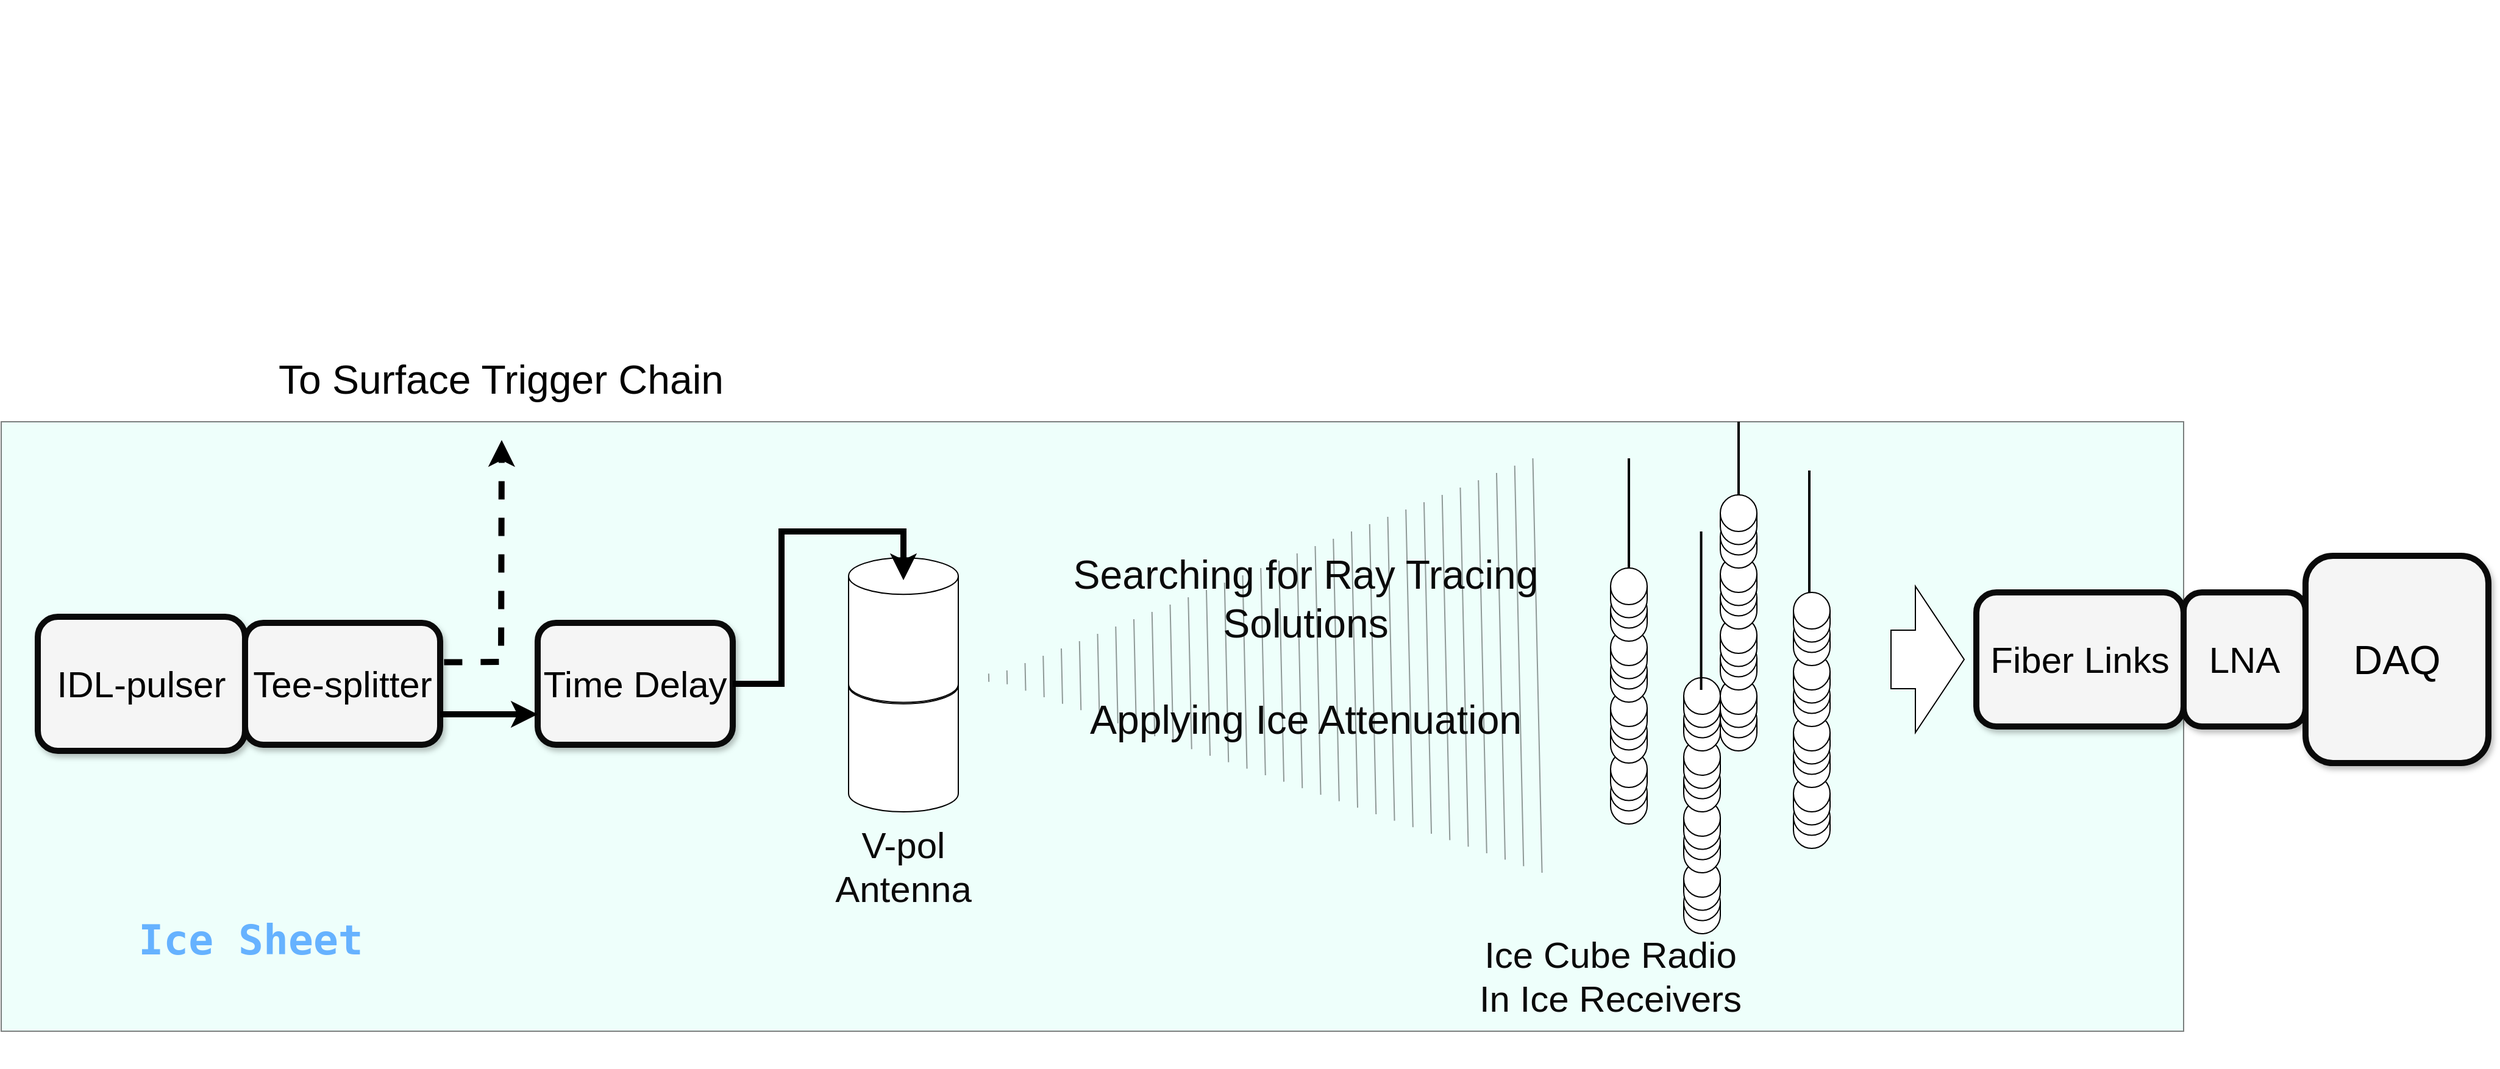 <mxfile version="21.3.8" type="github">
  <diagram name="Page-1" id="90a13364-a465-7bf4-72fc-28e22215d7a0">
    <mxGraphModel dx="2931" dy="2057" grid="1" gridSize="10" guides="1" tooltips="1" connect="1" arrows="1" fold="1" page="1" pageScale="1.5" pageWidth="1169" pageHeight="826" background="none" math="0" shadow="0">
      <root>
        <mxCell id="0" style=";html=1;" />
        <mxCell id="1" style=";html=1;" parent="0" />
        <mxCell id="O2bcDgxOR7J80k1aE8_S-146" value="" style="group" vertex="1" connectable="0" parent="1">
          <mxGeometry x="60" y="10" width="2040" height="876" as="geometry" />
        </mxCell>
        <mxCell id="r9dUmVedtfp5cOGke26F-2" value="" style="rounded=0;whiteSpace=wrap;html=1;fillColor=#DEFFF7;opacity=50;movable=1;resizable=1;rotatable=1;deletable=1;editable=1;locked=0;connectable=1;" parent="O2bcDgxOR7J80k1aE8_S-146" vertex="1">
          <mxGeometry y="346" width="1790" height="500" as="geometry" />
        </mxCell>
        <mxCell id="YzKj1ZApkS9-Ht2kz3JE-27" style="edgeStyle=orthogonalEdgeStyle;rounded=0;orthogonalLoop=1;jettySize=auto;html=1;exitX=0.5;exitY=1;exitDx=0;exitDy=0;exitPerimeter=0;" parent="O2bcDgxOR7J80k1aE8_S-146" edge="1">
          <mxGeometry relative="1" as="geometry">
            <mxPoint x="265" y="406" as="sourcePoint" />
            <mxPoint x="265" y="406" as="targetPoint" />
          </mxGeometry>
        </mxCell>
        <mxCell id="YzKj1ZApkS9-Ht2kz3JE-81" value="" style="group" parent="O2bcDgxOR7J80k1aE8_S-146" vertex="1" connectable="0">
          <mxGeometry x="150" width="180" height="392" as="geometry" />
        </mxCell>
        <mxCell id="r9dUmVedtfp5cOGke26F-4" value="&lt;pre&gt;&lt;font style=&quot;font-size: 34px;&quot;&gt;&lt;b&gt;Ice Sheet &lt;/b&gt;&lt;/font&gt;&lt;/pre&gt;" style="text;strokeColor=none;align=center;fillColor=none;html=1;verticalAlign=middle;whiteSpace=wrap;rounded=0;fontColor=#66B2FF;" parent="O2bcDgxOR7J80k1aE8_S-146" vertex="1">
          <mxGeometry x="120" y="726" width="190" height="90" as="geometry" />
        </mxCell>
        <mxCell id="O2bcDgxOR7J80k1aE8_S-128" value="" style="group" vertex="1" connectable="0" parent="O2bcDgxOR7J80k1aE8_S-146">
          <mxGeometry x="1320" y="406" width="180" height="410" as="geometry" />
        </mxCell>
        <mxCell id="O2bcDgxOR7J80k1aE8_S-75" value="" style="group" vertex="1" connectable="0" parent="O2bcDgxOR7J80k1aE8_S-128">
          <mxGeometry x="60" y="150" width="30" height="210" as="geometry" />
        </mxCell>
        <mxCell id="O2bcDgxOR7J80k1aE8_S-76" value="" style="group" vertex="1" connectable="0" parent="O2bcDgxOR7J80k1aE8_S-75">
          <mxGeometry y="150" width="30" height="60" as="geometry" />
        </mxCell>
        <mxCell id="O2bcDgxOR7J80k1aE8_S-77" value="" style="shape=cylinder3;whiteSpace=wrap;html=1;boundedLbl=1;backgroundOutline=1;size=15;container=1;" vertex="1" parent="O2bcDgxOR7J80k1aE8_S-76">
          <mxGeometry y="19.243" width="30" height="40.757" as="geometry" />
        </mxCell>
        <mxCell id="O2bcDgxOR7J80k1aE8_S-78" value="" style="shape=cylinder3;whiteSpace=wrap;html=1;boundedLbl=1;backgroundOutline=1;size=15;" vertex="1" parent="O2bcDgxOR7J80k1aE8_S-76">
          <mxGeometry width="30" height="40.757" as="geometry" />
        </mxCell>
        <mxCell id="O2bcDgxOR7J80k1aE8_S-79" value="" style="group" vertex="1" connectable="0" parent="O2bcDgxOR7J80k1aE8_S-75">
          <mxGeometry y="100" width="30" height="60" as="geometry" />
        </mxCell>
        <mxCell id="O2bcDgxOR7J80k1aE8_S-80" value="" style="shape=cylinder3;whiteSpace=wrap;html=1;boundedLbl=1;backgroundOutline=1;size=15;container=1;" vertex="1" parent="O2bcDgxOR7J80k1aE8_S-79">
          <mxGeometry y="19.243" width="30" height="40.757" as="geometry" />
        </mxCell>
        <mxCell id="O2bcDgxOR7J80k1aE8_S-81" value="" style="shape=cylinder3;whiteSpace=wrap;html=1;boundedLbl=1;backgroundOutline=1;size=15;" vertex="1" parent="O2bcDgxOR7J80k1aE8_S-79">
          <mxGeometry width="30" height="40.757" as="geometry" />
        </mxCell>
        <mxCell id="O2bcDgxOR7J80k1aE8_S-82" value="" style="group" vertex="1" connectable="0" parent="O2bcDgxOR7J80k1aE8_S-75">
          <mxGeometry y="50" width="30" height="60" as="geometry" />
        </mxCell>
        <mxCell id="O2bcDgxOR7J80k1aE8_S-83" value="" style="shape=cylinder3;whiteSpace=wrap;html=1;boundedLbl=1;backgroundOutline=1;size=15;container=1;" vertex="1" parent="O2bcDgxOR7J80k1aE8_S-82">
          <mxGeometry y="19.243" width="30" height="40.757" as="geometry" />
        </mxCell>
        <mxCell id="O2bcDgxOR7J80k1aE8_S-84" value="" style="shape=cylinder3;whiteSpace=wrap;html=1;boundedLbl=1;backgroundOutline=1;size=15;" vertex="1" parent="O2bcDgxOR7J80k1aE8_S-82">
          <mxGeometry width="30" height="40.757" as="geometry" />
        </mxCell>
        <mxCell id="O2bcDgxOR7J80k1aE8_S-85" value="" style="group" vertex="1" connectable="0" parent="O2bcDgxOR7J80k1aE8_S-75">
          <mxGeometry width="30" height="60" as="geometry" />
        </mxCell>
        <mxCell id="O2bcDgxOR7J80k1aE8_S-86" value="" style="shape=cylinder3;whiteSpace=wrap;html=1;boundedLbl=1;backgroundOutline=1;size=15;container=1;" vertex="1" parent="O2bcDgxOR7J80k1aE8_S-85">
          <mxGeometry y="19.243" width="30" height="40.757" as="geometry" />
        </mxCell>
        <mxCell id="O2bcDgxOR7J80k1aE8_S-87" value="" style="shape=cylinder3;whiteSpace=wrap;html=1;boundedLbl=1;backgroundOutline=1;size=15;" vertex="1" parent="O2bcDgxOR7J80k1aE8_S-85">
          <mxGeometry width="30" height="40.757" as="geometry" />
        </mxCell>
        <mxCell id="O2bcDgxOR7J80k1aE8_S-134" value="" style="group;strokeColor=none;opacity=60;" vertex="1" connectable="0" parent="O2bcDgxOR7J80k1aE8_S-128">
          <mxGeometry width="180" height="290" as="geometry" />
        </mxCell>
        <mxCell id="O2bcDgxOR7J80k1aE8_S-21" value="" style="group" vertex="1" connectable="0" parent="O2bcDgxOR7J80k1aE8_S-134">
          <mxGeometry y="60" width="30" height="210" as="geometry" />
        </mxCell>
        <mxCell id="O2bcDgxOR7J80k1aE8_S-22" value="" style="group" vertex="1" connectable="0" parent="O2bcDgxOR7J80k1aE8_S-21">
          <mxGeometry y="150" width="30" height="60" as="geometry" />
        </mxCell>
        <mxCell id="O2bcDgxOR7J80k1aE8_S-23" value="" style="shape=cylinder3;whiteSpace=wrap;html=1;boundedLbl=1;backgroundOutline=1;size=15;container=1;" vertex="1" parent="O2bcDgxOR7J80k1aE8_S-22">
          <mxGeometry y="19.243" width="30" height="40.757" as="geometry" />
        </mxCell>
        <mxCell id="O2bcDgxOR7J80k1aE8_S-24" value="" style="shape=cylinder3;whiteSpace=wrap;html=1;boundedLbl=1;backgroundOutline=1;size=15;" vertex="1" parent="O2bcDgxOR7J80k1aE8_S-22">
          <mxGeometry width="30" height="40.757" as="geometry" />
        </mxCell>
        <mxCell id="O2bcDgxOR7J80k1aE8_S-25" value="" style="group" vertex="1" connectable="0" parent="O2bcDgxOR7J80k1aE8_S-21">
          <mxGeometry y="100" width="30" height="60" as="geometry" />
        </mxCell>
        <mxCell id="O2bcDgxOR7J80k1aE8_S-26" value="" style="shape=cylinder3;whiteSpace=wrap;html=1;boundedLbl=1;backgroundOutline=1;size=15;container=1;" vertex="1" parent="O2bcDgxOR7J80k1aE8_S-25">
          <mxGeometry y="19.243" width="30" height="40.757" as="geometry" />
        </mxCell>
        <mxCell id="O2bcDgxOR7J80k1aE8_S-27" value="" style="shape=cylinder3;whiteSpace=wrap;html=1;boundedLbl=1;backgroundOutline=1;size=15;" vertex="1" parent="O2bcDgxOR7J80k1aE8_S-25">
          <mxGeometry width="30" height="40.757" as="geometry" />
        </mxCell>
        <mxCell id="O2bcDgxOR7J80k1aE8_S-28" value="" style="group" vertex="1" connectable="0" parent="O2bcDgxOR7J80k1aE8_S-21">
          <mxGeometry y="50" width="30" height="60" as="geometry" />
        </mxCell>
        <mxCell id="O2bcDgxOR7J80k1aE8_S-29" value="" style="shape=cylinder3;whiteSpace=wrap;html=1;boundedLbl=1;backgroundOutline=1;size=15;container=1;" vertex="1" parent="O2bcDgxOR7J80k1aE8_S-28">
          <mxGeometry y="19.243" width="30" height="40.757" as="geometry" />
        </mxCell>
        <mxCell id="O2bcDgxOR7J80k1aE8_S-30" value="" style="shape=cylinder3;whiteSpace=wrap;html=1;boundedLbl=1;backgroundOutline=1;size=15;" vertex="1" parent="O2bcDgxOR7J80k1aE8_S-28">
          <mxGeometry width="30" height="40.757" as="geometry" />
        </mxCell>
        <mxCell id="O2bcDgxOR7J80k1aE8_S-31" value="" style="group" vertex="1" connectable="0" parent="O2bcDgxOR7J80k1aE8_S-21">
          <mxGeometry width="30" height="60" as="geometry" />
        </mxCell>
        <mxCell id="O2bcDgxOR7J80k1aE8_S-32" value="" style="shape=cylinder3;whiteSpace=wrap;html=1;boundedLbl=1;backgroundOutline=1;size=15;container=1;" vertex="1" parent="O2bcDgxOR7J80k1aE8_S-31">
          <mxGeometry y="19.243" width="30" height="40.757" as="geometry" />
        </mxCell>
        <mxCell id="O2bcDgxOR7J80k1aE8_S-33" value="" style="shape=cylinder3;whiteSpace=wrap;html=1;boundedLbl=1;backgroundOutline=1;size=15;" vertex="1" parent="O2bcDgxOR7J80k1aE8_S-31">
          <mxGeometry width="30" height="40.757" as="geometry" />
        </mxCell>
        <mxCell id="O2bcDgxOR7J80k1aE8_S-102" value="" style="group" vertex="1" connectable="0" parent="O2bcDgxOR7J80k1aE8_S-134">
          <mxGeometry x="90" width="30" height="210" as="geometry" />
        </mxCell>
        <mxCell id="O2bcDgxOR7J80k1aE8_S-103" value="" style="group" vertex="1" connectable="0" parent="O2bcDgxOR7J80k1aE8_S-102">
          <mxGeometry y="150" width="30" height="60" as="geometry" />
        </mxCell>
        <mxCell id="O2bcDgxOR7J80k1aE8_S-104" value="" style="shape=cylinder3;whiteSpace=wrap;html=1;boundedLbl=1;backgroundOutline=1;size=15;container=1;" vertex="1" parent="O2bcDgxOR7J80k1aE8_S-103">
          <mxGeometry y="19.243" width="30" height="40.757" as="geometry" />
        </mxCell>
        <mxCell id="O2bcDgxOR7J80k1aE8_S-105" value="" style="shape=cylinder3;whiteSpace=wrap;html=1;boundedLbl=1;backgroundOutline=1;size=15;" vertex="1" parent="O2bcDgxOR7J80k1aE8_S-103">
          <mxGeometry width="30" height="40.757" as="geometry" />
        </mxCell>
        <mxCell id="O2bcDgxOR7J80k1aE8_S-106" value="" style="group" vertex="1" connectable="0" parent="O2bcDgxOR7J80k1aE8_S-102">
          <mxGeometry y="100" width="30" height="60" as="geometry" />
        </mxCell>
        <mxCell id="O2bcDgxOR7J80k1aE8_S-107" value="" style="shape=cylinder3;whiteSpace=wrap;html=1;boundedLbl=1;backgroundOutline=1;size=15;container=1;" vertex="1" parent="O2bcDgxOR7J80k1aE8_S-106">
          <mxGeometry y="19.243" width="30" height="40.757" as="geometry" />
        </mxCell>
        <mxCell id="O2bcDgxOR7J80k1aE8_S-108" value="" style="shape=cylinder3;whiteSpace=wrap;html=1;boundedLbl=1;backgroundOutline=1;size=15;" vertex="1" parent="O2bcDgxOR7J80k1aE8_S-106">
          <mxGeometry width="30" height="40.757" as="geometry" />
        </mxCell>
        <mxCell id="O2bcDgxOR7J80k1aE8_S-109" value="" style="group" vertex="1" connectable="0" parent="O2bcDgxOR7J80k1aE8_S-102">
          <mxGeometry y="50" width="30" height="60" as="geometry" />
        </mxCell>
        <mxCell id="O2bcDgxOR7J80k1aE8_S-110" value="" style="shape=cylinder3;whiteSpace=wrap;html=1;boundedLbl=1;backgroundOutline=1;size=15;container=1;" vertex="1" parent="O2bcDgxOR7J80k1aE8_S-109">
          <mxGeometry y="19.243" width="30" height="40.757" as="geometry" />
        </mxCell>
        <mxCell id="O2bcDgxOR7J80k1aE8_S-111" value="" style="shape=cylinder3;whiteSpace=wrap;html=1;boundedLbl=1;backgroundOutline=1;size=15;" vertex="1" parent="O2bcDgxOR7J80k1aE8_S-109">
          <mxGeometry width="30" height="40.757" as="geometry" />
        </mxCell>
        <mxCell id="O2bcDgxOR7J80k1aE8_S-112" value="" style="group" vertex="1" connectable="0" parent="O2bcDgxOR7J80k1aE8_S-102">
          <mxGeometry width="30" height="60" as="geometry" />
        </mxCell>
        <mxCell id="O2bcDgxOR7J80k1aE8_S-113" value="" style="shape=cylinder3;whiteSpace=wrap;html=1;boundedLbl=1;backgroundOutline=1;size=15;container=1;" vertex="1" parent="O2bcDgxOR7J80k1aE8_S-112">
          <mxGeometry y="19.243" width="30" height="40.757" as="geometry" />
        </mxCell>
        <mxCell id="O2bcDgxOR7J80k1aE8_S-114" value="" style="shape=cylinder3;whiteSpace=wrap;html=1;boundedLbl=1;backgroundOutline=1;size=15;" vertex="1" parent="O2bcDgxOR7J80k1aE8_S-112">
          <mxGeometry width="30" height="40.757" as="geometry" />
        </mxCell>
        <mxCell id="O2bcDgxOR7J80k1aE8_S-115" value="" style="group" vertex="1" connectable="0" parent="O2bcDgxOR7J80k1aE8_S-134">
          <mxGeometry x="150" y="80" width="30" height="210" as="geometry" />
        </mxCell>
        <mxCell id="O2bcDgxOR7J80k1aE8_S-116" value="" style="group" vertex="1" connectable="0" parent="O2bcDgxOR7J80k1aE8_S-115">
          <mxGeometry y="150" width="30" height="60" as="geometry" />
        </mxCell>
        <mxCell id="O2bcDgxOR7J80k1aE8_S-117" value="" style="shape=cylinder3;whiteSpace=wrap;html=1;boundedLbl=1;backgroundOutline=1;size=15;container=1;" vertex="1" parent="O2bcDgxOR7J80k1aE8_S-116">
          <mxGeometry y="19.243" width="30" height="40.757" as="geometry" />
        </mxCell>
        <mxCell id="O2bcDgxOR7J80k1aE8_S-118" value="" style="shape=cylinder3;whiteSpace=wrap;html=1;boundedLbl=1;backgroundOutline=1;size=15;" vertex="1" parent="O2bcDgxOR7J80k1aE8_S-116">
          <mxGeometry width="30" height="40.757" as="geometry" />
        </mxCell>
        <mxCell id="O2bcDgxOR7J80k1aE8_S-119" value="" style="group" vertex="1" connectable="0" parent="O2bcDgxOR7J80k1aE8_S-115">
          <mxGeometry y="100" width="30" height="60" as="geometry" />
        </mxCell>
        <mxCell id="O2bcDgxOR7J80k1aE8_S-120" value="" style="shape=cylinder3;whiteSpace=wrap;html=1;boundedLbl=1;backgroundOutline=1;size=15;container=1;" vertex="1" parent="O2bcDgxOR7J80k1aE8_S-119">
          <mxGeometry y="19.243" width="30" height="40.757" as="geometry" />
        </mxCell>
        <mxCell id="O2bcDgxOR7J80k1aE8_S-121" value="" style="shape=cylinder3;whiteSpace=wrap;html=1;boundedLbl=1;backgroundOutline=1;size=15;" vertex="1" parent="O2bcDgxOR7J80k1aE8_S-119">
          <mxGeometry width="30" height="40.757" as="geometry" />
        </mxCell>
        <mxCell id="O2bcDgxOR7J80k1aE8_S-122" value="" style="group" vertex="1" connectable="0" parent="O2bcDgxOR7J80k1aE8_S-115">
          <mxGeometry y="50" width="30" height="60" as="geometry" />
        </mxCell>
        <mxCell id="O2bcDgxOR7J80k1aE8_S-123" value="" style="shape=cylinder3;whiteSpace=wrap;html=1;boundedLbl=1;backgroundOutline=1;size=15;container=1;" vertex="1" parent="O2bcDgxOR7J80k1aE8_S-122">
          <mxGeometry y="19.243" width="30" height="40.757" as="geometry" />
        </mxCell>
        <mxCell id="O2bcDgxOR7J80k1aE8_S-124" value="" style="shape=cylinder3;whiteSpace=wrap;html=1;boundedLbl=1;backgroundOutline=1;size=15;" vertex="1" parent="O2bcDgxOR7J80k1aE8_S-122">
          <mxGeometry width="30" height="40.757" as="geometry" />
        </mxCell>
        <mxCell id="O2bcDgxOR7J80k1aE8_S-125" value="" style="group" vertex="1" connectable="0" parent="O2bcDgxOR7J80k1aE8_S-115">
          <mxGeometry width="30" height="60" as="geometry" />
        </mxCell>
        <mxCell id="O2bcDgxOR7J80k1aE8_S-126" value="" style="shape=cylinder3;whiteSpace=wrap;html=1;boundedLbl=1;backgroundOutline=1;size=15;container=1;" vertex="1" parent="O2bcDgxOR7J80k1aE8_S-125">
          <mxGeometry y="19.243" width="30" height="40.757" as="geometry" />
        </mxCell>
        <mxCell id="O2bcDgxOR7J80k1aE8_S-127" value="" style="shape=cylinder3;whiteSpace=wrap;html=1;boundedLbl=1;backgroundOutline=1;size=15;" vertex="1" parent="O2bcDgxOR7J80k1aE8_S-125">
          <mxGeometry width="30" height="40.757" as="geometry" />
        </mxCell>
        <mxCell id="O2bcDgxOR7J80k1aE8_S-132" value="" style="endArrow=none;html=1;strokeWidth=2;rounded=0;" edge="1" parent="O2bcDgxOR7J80k1aE8_S-134">
          <mxGeometry width="50" height="50" relative="1" as="geometry">
            <mxPoint x="74.29" y="30" as="sourcePoint" />
            <mxPoint x="74.29" y="160" as="targetPoint" />
          </mxGeometry>
        </mxCell>
        <mxCell id="O2bcDgxOR7J80k1aE8_S-129" value="" style="endArrow=none;html=1;strokeWidth=2;rounded=0;" edge="1" parent="O2bcDgxOR7J80k1aE8_S-146">
          <mxGeometry width="50" height="50" relative="1" as="geometry">
            <mxPoint x="1335" y="376" as="sourcePoint" />
            <mxPoint x="1335" y="466" as="targetPoint" />
          </mxGeometry>
        </mxCell>
        <mxCell id="O2bcDgxOR7J80k1aE8_S-130" value="" style="endArrow=none;html=1;strokeWidth=2;rounded=0;" edge="1" parent="O2bcDgxOR7J80k1aE8_S-146">
          <mxGeometry width="50" height="50" relative="1" as="geometry">
            <mxPoint x="1425" y="346" as="sourcePoint" />
            <mxPoint x="1425" y="406" as="targetPoint" />
          </mxGeometry>
        </mxCell>
        <mxCell id="O2bcDgxOR7J80k1aE8_S-131" value="" style="endArrow=none;html=1;strokeWidth=2;rounded=0;" edge="1" parent="O2bcDgxOR7J80k1aE8_S-146">
          <mxGeometry width="50" height="50" relative="1" as="geometry">
            <mxPoint x="1483" y="386" as="sourcePoint" />
            <mxPoint x="1483" y="486" as="targetPoint" />
          </mxGeometry>
        </mxCell>
        <mxCell id="O2bcDgxOR7J80k1aE8_S-133" value="&lt;font style=&quot;font-size: 30px;&quot; color=&quot;#0a0a0a&quot;&gt;Ice Cube Radio In Ice Receivers&lt;br&gt;&lt;/font&gt;" style="text;strokeColor=none;align=center;fillColor=none;html=1;verticalAlign=middle;whiteSpace=wrap;rounded=0;strokeWidth=4;fontStyle=0;fontSize=19;fontColor=#4F4F4F;" vertex="1" parent="O2bcDgxOR7J80k1aE8_S-146">
          <mxGeometry x="1210" y="726" width="220" height="150" as="geometry" />
        </mxCell>
        <mxCell id="O2bcDgxOR7J80k1aE8_S-3" value="&lt;font style=&quot;font-size: 30px;&quot;&gt;IDL-pulser&lt;/font&gt;" style="whiteSpace=wrap;html=1;shadow=1;fontSize=19;fillColor=#f5f5f5;strokeColor=#0A0A0A;strokeWidth=5;rounded=1;" vertex="1" parent="O2bcDgxOR7J80k1aE8_S-146">
          <mxGeometry x="30" y="506" width="170" height="110" as="geometry" />
        </mxCell>
        <mxCell id="O2bcDgxOR7J80k1aE8_S-5" value="&lt;font style=&quot;font-size: 30px;&quot;&gt;Tee-splitter&lt;/font&gt;" style="whiteSpace=wrap;html=1;shadow=1;fontSize=19;fillColor=#f5f5f5;strokeColor=#0A0A0A;strokeWidth=5;rounded=1;" vertex="1" parent="O2bcDgxOR7J80k1aE8_S-146">
          <mxGeometry x="200" y="511" width="160" height="100" as="geometry" />
        </mxCell>
        <mxCell id="O2bcDgxOR7J80k1aE8_S-6" value="&lt;font style=&quot;font-size: 30px;&quot;&gt;Time Delay&lt;/font&gt;" style="whiteSpace=wrap;html=1;shadow=1;fontSize=19;fillColor=#f5f5f5;strokeColor=#0A0A0A;strokeWidth=5;rounded=1;" vertex="1" parent="O2bcDgxOR7J80k1aE8_S-146">
          <mxGeometry x="440" y="511" width="160" height="100" as="geometry" />
        </mxCell>
        <mxCell id="O2bcDgxOR7J80k1aE8_S-10" value="" style="group" vertex="1" connectable="0" parent="O2bcDgxOR7J80k1aE8_S-146">
          <mxGeometry x="695" y="456" width="90" height="210" as="geometry" />
        </mxCell>
        <mxCell id="O2bcDgxOR7J80k1aE8_S-11" value="" style="shape=cylinder3;whiteSpace=wrap;html=1;boundedLbl=1;backgroundOutline=1;size=15;" vertex="1" parent="O2bcDgxOR7J80k1aE8_S-10">
          <mxGeometry y="91.412" width="90" height="118.588" as="geometry" />
        </mxCell>
        <mxCell id="O2bcDgxOR7J80k1aE8_S-12" value="" style="shape=cylinder3;whiteSpace=wrap;html=1;boundedLbl=1;backgroundOutline=1;size=15;" vertex="1" parent="O2bcDgxOR7J80k1aE8_S-10">
          <mxGeometry y="1.667" width="90" height="118.588" as="geometry" />
        </mxCell>
        <mxCell id="O2bcDgxOR7J80k1aE8_S-14" value="&lt;font style=&quot;font-size: 30px;&quot; color=&quot;#0a0a0a&quot;&gt;V-pol Antenna&lt;/font&gt;&lt;font style=&quot;font-size: 30px;&quot; color=&quot;#0a0a0a&quot;&gt;&lt;br&gt;&lt;/font&gt;" style="text;strokeColor=none;align=center;fillColor=none;html=1;verticalAlign=middle;whiteSpace=wrap;rounded=0;strokeWidth=4;fontStyle=0;fontSize=19;fontColor=#4F4F4F;" vertex="1" parent="O2bcDgxOR7J80k1aE8_S-146">
          <mxGeometry x="695" y="696" width="90" height="30" as="geometry" />
        </mxCell>
        <mxCell id="O2bcDgxOR7J80k1aE8_S-15" value="" style="shape=mxgraph.arrows2.wedgeArrowDashed2;html=1;bendable=0;startWidth=170;stepSize=15;rounded=0;opacity=40;movable=0;resizable=0;rotatable=0;deletable=0;editable=0;locked=1;connectable=0;" edge="1" parent="O2bcDgxOR7J80k1aE8_S-146">
          <mxGeometry width="100" height="100" relative="1" as="geometry">
            <mxPoint x="1260" y="546" as="sourcePoint" />
            <mxPoint x="810" y="556" as="targetPoint" />
          </mxGeometry>
        </mxCell>
        <mxCell id="O2bcDgxOR7J80k1aE8_S-16" value="&lt;div style=&quot;font-size: 33px;&quot;&gt;&lt;font style=&quot;font-size: 33px;&quot; color=&quot;#0a0a0a&quot;&gt;Searching for Ray Tracing Solutions&lt;br&gt;&lt;/font&gt;&lt;/div&gt;&lt;div style=&quot;font-size: 33px;&quot;&gt;&lt;font style=&quot;font-size: 33px;&quot; color=&quot;#0a0a0a&quot;&gt;&lt;br&gt;&lt;/font&gt;&lt;/div&gt;&lt;div style=&quot;font-size: 33px;&quot;&gt;&lt;font style=&quot;font-size: 33px;&quot; color=&quot;#0a0a0a&quot;&gt;Applying Ice Attenuation&lt;br&gt;&lt;/font&gt;&lt;/div&gt;" style="text;strokeColor=none;align=center;fillColor=none;html=1;verticalAlign=middle;whiteSpace=wrap;rounded=0;strokeWidth=4;fontStyle=0;fontSize=19;fontColor=#4F4F4F;" vertex="1" parent="O2bcDgxOR7J80k1aE8_S-146">
          <mxGeometry x="870" y="436" width="400" height="190" as="geometry" />
        </mxCell>
        <mxCell id="O2bcDgxOR7J80k1aE8_S-136" value="&lt;font style=&quot;font-size: 30px;&quot;&gt;Fiber Links&lt;/font&gt;" style="whiteSpace=wrap;html=1;shadow=1;fontSize=19;fillColor=#f5f5f5;strokeColor=#0A0A0A;strokeWidth=5;rounded=1;" vertex="1" parent="O2bcDgxOR7J80k1aE8_S-146">
          <mxGeometry x="1620" y="486" width="170" height="110" as="geometry" />
        </mxCell>
        <mxCell id="O2bcDgxOR7J80k1aE8_S-137" value="" style="html=1;shadow=0;dashed=0;align=center;verticalAlign=middle;shape=mxgraph.arrows2.arrow;dy=0.6;dx=40;notch=0;" vertex="1" parent="O2bcDgxOR7J80k1aE8_S-146">
          <mxGeometry x="1550" y="481" width="60" height="120" as="geometry" />
        </mxCell>
        <mxCell id="O2bcDgxOR7J80k1aE8_S-138" value="&lt;font style=&quot;font-size: 30px;&quot;&gt;LNA&lt;/font&gt;" style="whiteSpace=wrap;html=1;shadow=1;fontSize=19;fillColor=#f5f5f5;strokeColor=#0A0A0A;strokeWidth=5;rounded=1;" vertex="1" parent="O2bcDgxOR7J80k1aE8_S-146">
          <mxGeometry x="1790" y="486" width="100" height="110" as="geometry" />
        </mxCell>
        <mxCell id="O2bcDgxOR7J80k1aE8_S-139" value="&lt;font style=&quot;font-size: 33px;&quot;&gt;DAQ&lt;/font&gt;" style="whiteSpace=wrap;html=1;shadow=1;fontSize=19;fillColor=#f5f5f5;strokeColor=#0A0A0A;strokeWidth=5;rounded=1;" vertex="1" parent="O2bcDgxOR7J80k1aE8_S-146">
          <mxGeometry x="1890" y="456" width="150" height="170" as="geometry" />
        </mxCell>
        <mxCell id="O2bcDgxOR7J80k1aE8_S-140" value="" style="endArrow=classic;html=1;rounded=0;exitX=1;exitY=0.75;exitDx=0;exitDy=0;entryX=0;entryY=0.75;entryDx=0;entryDy=0;strokeWidth=5;endFill=1;" edge="1" parent="O2bcDgxOR7J80k1aE8_S-146" source="O2bcDgxOR7J80k1aE8_S-5" target="O2bcDgxOR7J80k1aE8_S-6">
          <mxGeometry width="50" height="50" relative="1" as="geometry">
            <mxPoint x="990" y="466" as="sourcePoint" />
            <mxPoint x="1040" y="416" as="targetPoint" />
          </mxGeometry>
        </mxCell>
        <mxCell id="O2bcDgxOR7J80k1aE8_S-141" value="" style="endArrow=classic;html=1;rounded=0;exitX=1.02;exitY=0.323;exitDx=0;exitDy=0;strokeWidth=5;endFill=1;exitPerimeter=0;startArrow=none;startFill=0;dashed=1;entryX=0.501;entryY=1.055;entryDx=0;entryDy=0;entryPerimeter=0;" edge="1" parent="O2bcDgxOR7J80k1aE8_S-146" source="O2bcDgxOR7J80k1aE8_S-5" target="O2bcDgxOR7J80k1aE8_S-142">
          <mxGeometry width="50" height="50" relative="1" as="geometry">
            <mxPoint x="370" y="596" as="sourcePoint" />
            <mxPoint x="410" y="466" as="targetPoint" />
            <Array as="points">
              <mxPoint x="410" y="543" />
            </Array>
          </mxGeometry>
        </mxCell>
        <mxCell id="O2bcDgxOR7J80k1aE8_S-142" value="&lt;font style=&quot;font-size: 33px;&quot;&gt;To Surface Trigger Chain&lt;/font&gt;" style="text;strokeColor=none;align=center;fillColor=none;html=1;verticalAlign=middle;whiteSpace=wrap;rounded=0;" vertex="1" parent="O2bcDgxOR7J80k1aE8_S-146">
          <mxGeometry x="170" y="266" width="480" height="90" as="geometry" />
        </mxCell>
        <mxCell id="O2bcDgxOR7J80k1aE8_S-143" value="" style="endArrow=classic;html=1;rounded=0;exitX=1;exitY=0.5;exitDx=0;exitDy=0;strokeWidth=5;endFill=1;" edge="1" parent="O2bcDgxOR7J80k1aE8_S-146" source="O2bcDgxOR7J80k1aE8_S-6">
          <mxGeometry width="50" height="50" relative="1" as="geometry">
            <mxPoint x="420" y="726" as="sourcePoint" />
            <mxPoint x="740" y="476" as="targetPoint" />
            <Array as="points">
              <mxPoint x="640" y="561" />
              <mxPoint x="640" y="436" />
              <mxPoint x="740" y="436" />
            </Array>
          </mxGeometry>
        </mxCell>
      </root>
    </mxGraphModel>
  </diagram>
</mxfile>
